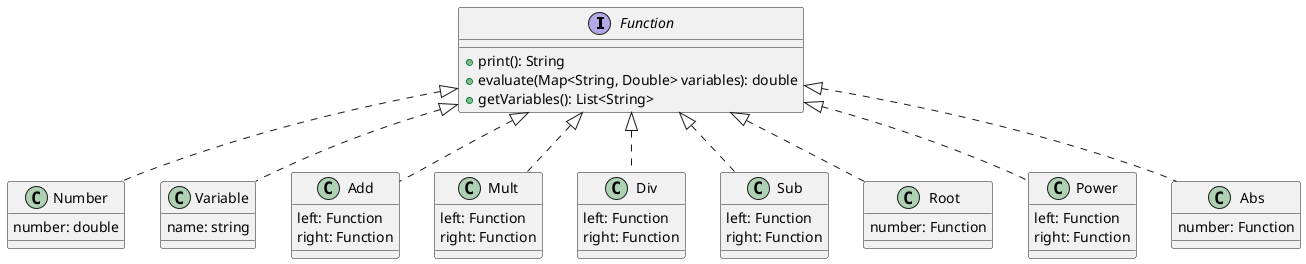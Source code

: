 @startuml
interface Function {
    + print(): String
    + evaluate(Map<String, Double> variables): double
    + getVariables(): List<String>
}
class Number implements Function{
    number: double
}
class Variable implements Function{
    name: string
}
class Add implements Function{
    left: Function
    right: Function
}
class Mult implements Function{
    left: Function
    right: Function
}
class Div implements Function{
    left: Function
    right: Function
}
class Sub implements Function{
    left: Function
    right: Function
}
class Root implements Function{
    number: Function
}
class Power implements Function{
    left: Function
    right: Function
}
class Abs implements Function{
    number: Function
}


@enduml